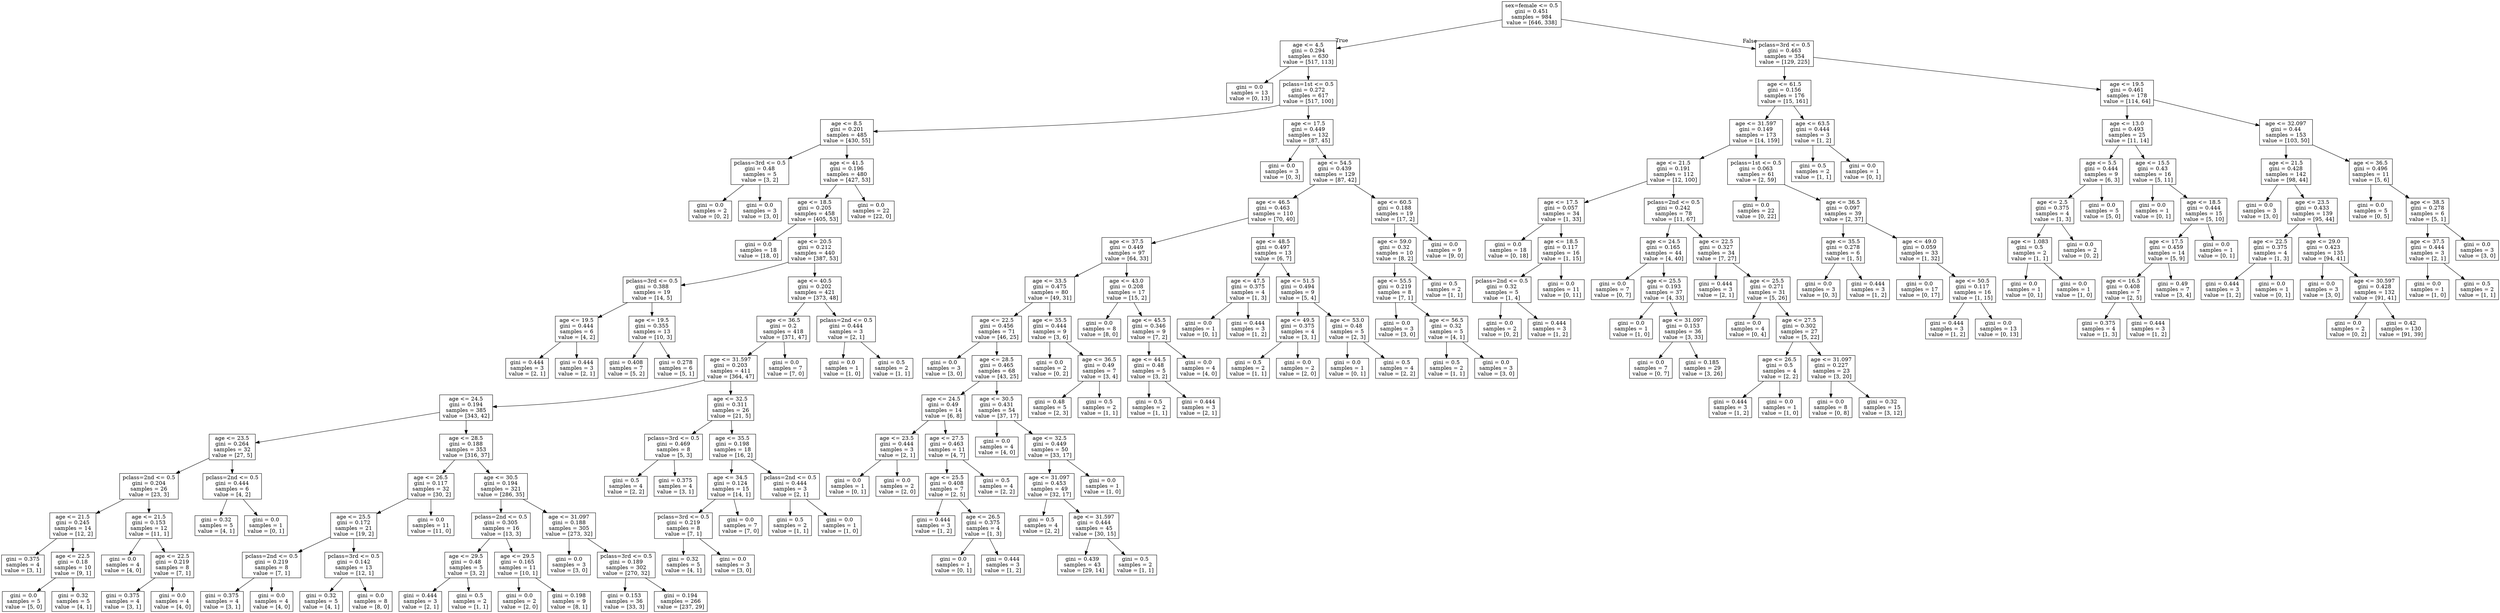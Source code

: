 digraph Tree {
node [shape=box] ;
0 [label="sex=female <= 0.5\ngini = 0.451\nsamples = 984\nvalue = [646, 338]"] ;
1 [label="age <= 4.5\ngini = 0.294\nsamples = 630\nvalue = [517, 113]"] ;
0 -> 1 [labeldistance=2.5, labelangle=45, headlabel="True"] ;
2 [label="gini = 0.0\nsamples = 13\nvalue = [0, 13]"] ;
1 -> 2 ;
3 [label="pclass=1st <= 0.5\ngini = 0.272\nsamples = 617\nvalue = [517, 100]"] ;
1 -> 3 ;
4 [label="age <= 8.5\ngini = 0.201\nsamples = 485\nvalue = [430, 55]"] ;
3 -> 4 ;
5 [label="pclass=3rd <= 0.5\ngini = 0.48\nsamples = 5\nvalue = [3, 2]"] ;
4 -> 5 ;
6 [label="gini = 0.0\nsamples = 2\nvalue = [0, 2]"] ;
5 -> 6 ;
7 [label="gini = 0.0\nsamples = 3\nvalue = [3, 0]"] ;
5 -> 7 ;
8 [label="age <= 41.5\ngini = 0.196\nsamples = 480\nvalue = [427, 53]"] ;
4 -> 8 ;
9 [label="age <= 18.5\ngini = 0.205\nsamples = 458\nvalue = [405, 53]"] ;
8 -> 9 ;
10 [label="gini = 0.0\nsamples = 18\nvalue = [18, 0]"] ;
9 -> 10 ;
11 [label="age <= 20.5\ngini = 0.212\nsamples = 440\nvalue = [387, 53]"] ;
9 -> 11 ;
12 [label="pclass=3rd <= 0.5\ngini = 0.388\nsamples = 19\nvalue = [14, 5]"] ;
11 -> 12 ;
13 [label="age <= 19.5\ngini = 0.444\nsamples = 6\nvalue = [4, 2]"] ;
12 -> 13 ;
14 [label="gini = 0.444\nsamples = 3\nvalue = [2, 1]"] ;
13 -> 14 ;
15 [label="gini = 0.444\nsamples = 3\nvalue = [2, 1]"] ;
13 -> 15 ;
16 [label="age <= 19.5\ngini = 0.355\nsamples = 13\nvalue = [10, 3]"] ;
12 -> 16 ;
17 [label="gini = 0.408\nsamples = 7\nvalue = [5, 2]"] ;
16 -> 17 ;
18 [label="gini = 0.278\nsamples = 6\nvalue = [5, 1]"] ;
16 -> 18 ;
19 [label="age <= 40.5\ngini = 0.202\nsamples = 421\nvalue = [373, 48]"] ;
11 -> 19 ;
20 [label="age <= 36.5\ngini = 0.2\nsamples = 418\nvalue = [371, 47]"] ;
19 -> 20 ;
21 [label="age <= 31.597\ngini = 0.203\nsamples = 411\nvalue = [364, 47]"] ;
20 -> 21 ;
22 [label="age <= 24.5\ngini = 0.194\nsamples = 385\nvalue = [343, 42]"] ;
21 -> 22 ;
23 [label="age <= 23.5\ngini = 0.264\nsamples = 32\nvalue = [27, 5]"] ;
22 -> 23 ;
24 [label="pclass=2nd <= 0.5\ngini = 0.204\nsamples = 26\nvalue = [23, 3]"] ;
23 -> 24 ;
25 [label="age <= 21.5\ngini = 0.245\nsamples = 14\nvalue = [12, 2]"] ;
24 -> 25 ;
26 [label="gini = 0.375\nsamples = 4\nvalue = [3, 1]"] ;
25 -> 26 ;
27 [label="age <= 22.5\ngini = 0.18\nsamples = 10\nvalue = [9, 1]"] ;
25 -> 27 ;
28 [label="gini = 0.0\nsamples = 5\nvalue = [5, 0]"] ;
27 -> 28 ;
29 [label="gini = 0.32\nsamples = 5\nvalue = [4, 1]"] ;
27 -> 29 ;
30 [label="age <= 21.5\ngini = 0.153\nsamples = 12\nvalue = [11, 1]"] ;
24 -> 30 ;
31 [label="gini = 0.0\nsamples = 4\nvalue = [4, 0]"] ;
30 -> 31 ;
32 [label="age <= 22.5\ngini = 0.219\nsamples = 8\nvalue = [7, 1]"] ;
30 -> 32 ;
33 [label="gini = 0.375\nsamples = 4\nvalue = [3, 1]"] ;
32 -> 33 ;
34 [label="gini = 0.0\nsamples = 4\nvalue = [4, 0]"] ;
32 -> 34 ;
35 [label="pclass=2nd <= 0.5\ngini = 0.444\nsamples = 6\nvalue = [4, 2]"] ;
23 -> 35 ;
36 [label="gini = 0.32\nsamples = 5\nvalue = [4, 1]"] ;
35 -> 36 ;
37 [label="gini = 0.0\nsamples = 1\nvalue = [0, 1]"] ;
35 -> 37 ;
38 [label="age <= 28.5\ngini = 0.188\nsamples = 353\nvalue = [316, 37]"] ;
22 -> 38 ;
39 [label="age <= 26.5\ngini = 0.117\nsamples = 32\nvalue = [30, 2]"] ;
38 -> 39 ;
40 [label="age <= 25.5\ngini = 0.172\nsamples = 21\nvalue = [19, 2]"] ;
39 -> 40 ;
41 [label="pclass=2nd <= 0.5\ngini = 0.219\nsamples = 8\nvalue = [7, 1]"] ;
40 -> 41 ;
42 [label="gini = 0.375\nsamples = 4\nvalue = [3, 1]"] ;
41 -> 42 ;
43 [label="gini = 0.0\nsamples = 4\nvalue = [4, 0]"] ;
41 -> 43 ;
44 [label="pclass=3rd <= 0.5\ngini = 0.142\nsamples = 13\nvalue = [12, 1]"] ;
40 -> 44 ;
45 [label="gini = 0.32\nsamples = 5\nvalue = [4, 1]"] ;
44 -> 45 ;
46 [label="gini = 0.0\nsamples = 8\nvalue = [8, 0]"] ;
44 -> 46 ;
47 [label="gini = 0.0\nsamples = 11\nvalue = [11, 0]"] ;
39 -> 47 ;
48 [label="age <= 30.5\ngini = 0.194\nsamples = 321\nvalue = [286, 35]"] ;
38 -> 48 ;
49 [label="pclass=2nd <= 0.5\ngini = 0.305\nsamples = 16\nvalue = [13, 3]"] ;
48 -> 49 ;
50 [label="age <= 29.5\ngini = 0.48\nsamples = 5\nvalue = [3, 2]"] ;
49 -> 50 ;
51 [label="gini = 0.444\nsamples = 3\nvalue = [2, 1]"] ;
50 -> 51 ;
52 [label="gini = 0.5\nsamples = 2\nvalue = [1, 1]"] ;
50 -> 52 ;
53 [label="age <= 29.5\ngini = 0.165\nsamples = 11\nvalue = [10, 1]"] ;
49 -> 53 ;
54 [label="gini = 0.0\nsamples = 2\nvalue = [2, 0]"] ;
53 -> 54 ;
55 [label="gini = 0.198\nsamples = 9\nvalue = [8, 1]"] ;
53 -> 55 ;
56 [label="age <= 31.097\ngini = 0.188\nsamples = 305\nvalue = [273, 32]"] ;
48 -> 56 ;
57 [label="gini = 0.0\nsamples = 3\nvalue = [3, 0]"] ;
56 -> 57 ;
58 [label="pclass=3rd <= 0.5\ngini = 0.189\nsamples = 302\nvalue = [270, 32]"] ;
56 -> 58 ;
59 [label="gini = 0.153\nsamples = 36\nvalue = [33, 3]"] ;
58 -> 59 ;
60 [label="gini = 0.194\nsamples = 266\nvalue = [237, 29]"] ;
58 -> 60 ;
61 [label="age <= 32.5\ngini = 0.311\nsamples = 26\nvalue = [21, 5]"] ;
21 -> 61 ;
62 [label="pclass=3rd <= 0.5\ngini = 0.469\nsamples = 8\nvalue = [5, 3]"] ;
61 -> 62 ;
63 [label="gini = 0.5\nsamples = 4\nvalue = [2, 2]"] ;
62 -> 63 ;
64 [label="gini = 0.375\nsamples = 4\nvalue = [3, 1]"] ;
62 -> 64 ;
65 [label="age <= 35.5\ngini = 0.198\nsamples = 18\nvalue = [16, 2]"] ;
61 -> 65 ;
66 [label="age <= 34.5\ngini = 0.124\nsamples = 15\nvalue = [14, 1]"] ;
65 -> 66 ;
67 [label="pclass=3rd <= 0.5\ngini = 0.219\nsamples = 8\nvalue = [7, 1]"] ;
66 -> 67 ;
68 [label="gini = 0.32\nsamples = 5\nvalue = [4, 1]"] ;
67 -> 68 ;
69 [label="gini = 0.0\nsamples = 3\nvalue = [3, 0]"] ;
67 -> 69 ;
70 [label="gini = 0.0\nsamples = 7\nvalue = [7, 0]"] ;
66 -> 70 ;
71 [label="pclass=2nd <= 0.5\ngini = 0.444\nsamples = 3\nvalue = [2, 1]"] ;
65 -> 71 ;
72 [label="gini = 0.5\nsamples = 2\nvalue = [1, 1]"] ;
71 -> 72 ;
73 [label="gini = 0.0\nsamples = 1\nvalue = [1, 0]"] ;
71 -> 73 ;
74 [label="gini = 0.0\nsamples = 7\nvalue = [7, 0]"] ;
20 -> 74 ;
75 [label="pclass=2nd <= 0.5\ngini = 0.444\nsamples = 3\nvalue = [2, 1]"] ;
19 -> 75 ;
76 [label="gini = 0.0\nsamples = 1\nvalue = [1, 0]"] ;
75 -> 76 ;
77 [label="gini = 0.5\nsamples = 2\nvalue = [1, 1]"] ;
75 -> 77 ;
78 [label="gini = 0.0\nsamples = 22\nvalue = [22, 0]"] ;
8 -> 78 ;
79 [label="age <= 17.5\ngini = 0.449\nsamples = 132\nvalue = [87, 45]"] ;
3 -> 79 ;
80 [label="gini = 0.0\nsamples = 3\nvalue = [0, 3]"] ;
79 -> 80 ;
81 [label="age <= 54.5\ngini = 0.439\nsamples = 129\nvalue = [87, 42]"] ;
79 -> 81 ;
82 [label="age <= 46.5\ngini = 0.463\nsamples = 110\nvalue = [70, 40]"] ;
81 -> 82 ;
83 [label="age <= 37.5\ngini = 0.449\nsamples = 97\nvalue = [64, 33]"] ;
82 -> 83 ;
84 [label="age <= 33.5\ngini = 0.475\nsamples = 80\nvalue = [49, 31]"] ;
83 -> 84 ;
85 [label="age <= 22.5\ngini = 0.456\nsamples = 71\nvalue = [46, 25]"] ;
84 -> 85 ;
86 [label="gini = 0.0\nsamples = 3\nvalue = [3, 0]"] ;
85 -> 86 ;
87 [label="age <= 28.5\ngini = 0.465\nsamples = 68\nvalue = [43, 25]"] ;
85 -> 87 ;
88 [label="age <= 24.5\ngini = 0.49\nsamples = 14\nvalue = [6, 8]"] ;
87 -> 88 ;
89 [label="age <= 23.5\ngini = 0.444\nsamples = 3\nvalue = [2, 1]"] ;
88 -> 89 ;
90 [label="gini = 0.0\nsamples = 1\nvalue = [0, 1]"] ;
89 -> 90 ;
91 [label="gini = 0.0\nsamples = 2\nvalue = [2, 0]"] ;
89 -> 91 ;
92 [label="age <= 27.5\ngini = 0.463\nsamples = 11\nvalue = [4, 7]"] ;
88 -> 92 ;
93 [label="age <= 25.5\ngini = 0.408\nsamples = 7\nvalue = [2, 5]"] ;
92 -> 93 ;
94 [label="gini = 0.444\nsamples = 3\nvalue = [1, 2]"] ;
93 -> 94 ;
95 [label="age <= 26.5\ngini = 0.375\nsamples = 4\nvalue = [1, 3]"] ;
93 -> 95 ;
96 [label="gini = 0.0\nsamples = 1\nvalue = [0, 1]"] ;
95 -> 96 ;
97 [label="gini = 0.444\nsamples = 3\nvalue = [1, 2]"] ;
95 -> 97 ;
98 [label="gini = 0.5\nsamples = 4\nvalue = [2, 2]"] ;
92 -> 98 ;
99 [label="age <= 30.5\ngini = 0.431\nsamples = 54\nvalue = [37, 17]"] ;
87 -> 99 ;
100 [label="gini = 0.0\nsamples = 4\nvalue = [4, 0]"] ;
99 -> 100 ;
101 [label="age <= 32.5\ngini = 0.449\nsamples = 50\nvalue = [33, 17]"] ;
99 -> 101 ;
102 [label="age <= 31.097\ngini = 0.453\nsamples = 49\nvalue = [32, 17]"] ;
101 -> 102 ;
103 [label="gini = 0.5\nsamples = 4\nvalue = [2, 2]"] ;
102 -> 103 ;
104 [label="age <= 31.597\ngini = 0.444\nsamples = 45\nvalue = [30, 15]"] ;
102 -> 104 ;
105 [label="gini = 0.439\nsamples = 43\nvalue = [29, 14]"] ;
104 -> 105 ;
106 [label="gini = 0.5\nsamples = 2\nvalue = [1, 1]"] ;
104 -> 106 ;
107 [label="gini = 0.0\nsamples = 1\nvalue = [1, 0]"] ;
101 -> 107 ;
108 [label="age <= 35.5\ngini = 0.444\nsamples = 9\nvalue = [3, 6]"] ;
84 -> 108 ;
109 [label="gini = 0.0\nsamples = 2\nvalue = [0, 2]"] ;
108 -> 109 ;
110 [label="age <= 36.5\ngini = 0.49\nsamples = 7\nvalue = [3, 4]"] ;
108 -> 110 ;
111 [label="gini = 0.48\nsamples = 5\nvalue = [2, 3]"] ;
110 -> 111 ;
112 [label="gini = 0.5\nsamples = 2\nvalue = [1, 1]"] ;
110 -> 112 ;
113 [label="age <= 43.0\ngini = 0.208\nsamples = 17\nvalue = [15, 2]"] ;
83 -> 113 ;
114 [label="gini = 0.0\nsamples = 8\nvalue = [8, 0]"] ;
113 -> 114 ;
115 [label="age <= 45.5\ngini = 0.346\nsamples = 9\nvalue = [7, 2]"] ;
113 -> 115 ;
116 [label="age <= 44.5\ngini = 0.48\nsamples = 5\nvalue = [3, 2]"] ;
115 -> 116 ;
117 [label="gini = 0.5\nsamples = 2\nvalue = [1, 1]"] ;
116 -> 117 ;
118 [label="gini = 0.444\nsamples = 3\nvalue = [2, 1]"] ;
116 -> 118 ;
119 [label="gini = 0.0\nsamples = 4\nvalue = [4, 0]"] ;
115 -> 119 ;
120 [label="age <= 48.5\ngini = 0.497\nsamples = 13\nvalue = [6, 7]"] ;
82 -> 120 ;
121 [label="age <= 47.5\ngini = 0.375\nsamples = 4\nvalue = [1, 3]"] ;
120 -> 121 ;
122 [label="gini = 0.0\nsamples = 1\nvalue = [0, 1]"] ;
121 -> 122 ;
123 [label="gini = 0.444\nsamples = 3\nvalue = [1, 2]"] ;
121 -> 123 ;
124 [label="age <= 51.5\ngini = 0.494\nsamples = 9\nvalue = [5, 4]"] ;
120 -> 124 ;
125 [label="age <= 49.5\ngini = 0.375\nsamples = 4\nvalue = [3, 1]"] ;
124 -> 125 ;
126 [label="gini = 0.5\nsamples = 2\nvalue = [1, 1]"] ;
125 -> 126 ;
127 [label="gini = 0.0\nsamples = 2\nvalue = [2, 0]"] ;
125 -> 127 ;
128 [label="age <= 53.0\ngini = 0.48\nsamples = 5\nvalue = [2, 3]"] ;
124 -> 128 ;
129 [label="gini = 0.0\nsamples = 1\nvalue = [0, 1]"] ;
128 -> 129 ;
130 [label="gini = 0.5\nsamples = 4\nvalue = [2, 2]"] ;
128 -> 130 ;
131 [label="age <= 60.5\ngini = 0.188\nsamples = 19\nvalue = [17, 2]"] ;
81 -> 131 ;
132 [label="age <= 59.0\ngini = 0.32\nsamples = 10\nvalue = [8, 2]"] ;
131 -> 132 ;
133 [label="age <= 55.5\ngini = 0.219\nsamples = 8\nvalue = [7, 1]"] ;
132 -> 133 ;
134 [label="gini = 0.0\nsamples = 3\nvalue = [3, 0]"] ;
133 -> 134 ;
135 [label="age <= 56.5\ngini = 0.32\nsamples = 5\nvalue = [4, 1]"] ;
133 -> 135 ;
136 [label="gini = 0.5\nsamples = 2\nvalue = [1, 1]"] ;
135 -> 136 ;
137 [label="gini = 0.0\nsamples = 3\nvalue = [3, 0]"] ;
135 -> 137 ;
138 [label="gini = 0.5\nsamples = 2\nvalue = [1, 1]"] ;
132 -> 138 ;
139 [label="gini = 0.0\nsamples = 9\nvalue = [9, 0]"] ;
131 -> 139 ;
140 [label="pclass=3rd <= 0.5\ngini = 0.463\nsamples = 354\nvalue = [129, 225]"] ;
0 -> 140 [labeldistance=2.5, labelangle=-45, headlabel="False"] ;
141 [label="age <= 61.5\ngini = 0.156\nsamples = 176\nvalue = [15, 161]"] ;
140 -> 141 ;
142 [label="age <= 31.597\ngini = 0.149\nsamples = 173\nvalue = [14, 159]"] ;
141 -> 142 ;
143 [label="age <= 21.5\ngini = 0.191\nsamples = 112\nvalue = [12, 100]"] ;
142 -> 143 ;
144 [label="age <= 17.5\ngini = 0.057\nsamples = 34\nvalue = [1, 33]"] ;
143 -> 144 ;
145 [label="gini = 0.0\nsamples = 18\nvalue = [0, 18]"] ;
144 -> 145 ;
146 [label="age <= 18.5\ngini = 0.117\nsamples = 16\nvalue = [1, 15]"] ;
144 -> 146 ;
147 [label="pclass=2nd <= 0.5\ngini = 0.32\nsamples = 5\nvalue = [1, 4]"] ;
146 -> 147 ;
148 [label="gini = 0.0\nsamples = 2\nvalue = [0, 2]"] ;
147 -> 148 ;
149 [label="gini = 0.444\nsamples = 3\nvalue = [1, 2]"] ;
147 -> 149 ;
150 [label="gini = 0.0\nsamples = 11\nvalue = [0, 11]"] ;
146 -> 150 ;
151 [label="pclass=2nd <= 0.5\ngini = 0.242\nsamples = 78\nvalue = [11, 67]"] ;
143 -> 151 ;
152 [label="age <= 24.5\ngini = 0.165\nsamples = 44\nvalue = [4, 40]"] ;
151 -> 152 ;
153 [label="gini = 0.0\nsamples = 7\nvalue = [0, 7]"] ;
152 -> 153 ;
154 [label="age <= 25.5\ngini = 0.193\nsamples = 37\nvalue = [4, 33]"] ;
152 -> 154 ;
155 [label="gini = 0.0\nsamples = 1\nvalue = [1, 0]"] ;
154 -> 155 ;
156 [label="age <= 31.097\ngini = 0.153\nsamples = 36\nvalue = [3, 33]"] ;
154 -> 156 ;
157 [label="gini = 0.0\nsamples = 7\nvalue = [0, 7]"] ;
156 -> 157 ;
158 [label="gini = 0.185\nsamples = 29\nvalue = [3, 26]"] ;
156 -> 158 ;
159 [label="age <= 22.5\ngini = 0.327\nsamples = 34\nvalue = [7, 27]"] ;
151 -> 159 ;
160 [label="gini = 0.444\nsamples = 3\nvalue = [2, 1]"] ;
159 -> 160 ;
161 [label="age <= 25.5\ngini = 0.271\nsamples = 31\nvalue = [5, 26]"] ;
159 -> 161 ;
162 [label="gini = 0.0\nsamples = 4\nvalue = [0, 4]"] ;
161 -> 162 ;
163 [label="age <= 27.5\ngini = 0.302\nsamples = 27\nvalue = [5, 22]"] ;
161 -> 163 ;
164 [label="age <= 26.5\ngini = 0.5\nsamples = 4\nvalue = [2, 2]"] ;
163 -> 164 ;
165 [label="gini = 0.444\nsamples = 3\nvalue = [1, 2]"] ;
164 -> 165 ;
166 [label="gini = 0.0\nsamples = 1\nvalue = [1, 0]"] ;
164 -> 166 ;
167 [label="age <= 31.097\ngini = 0.227\nsamples = 23\nvalue = [3, 20]"] ;
163 -> 167 ;
168 [label="gini = 0.0\nsamples = 8\nvalue = [0, 8]"] ;
167 -> 168 ;
169 [label="gini = 0.32\nsamples = 15\nvalue = [3, 12]"] ;
167 -> 169 ;
170 [label="pclass=1st <= 0.5\ngini = 0.063\nsamples = 61\nvalue = [2, 59]"] ;
142 -> 170 ;
171 [label="gini = 0.0\nsamples = 22\nvalue = [0, 22]"] ;
170 -> 171 ;
172 [label="age <= 36.5\ngini = 0.097\nsamples = 39\nvalue = [2, 37]"] ;
170 -> 172 ;
173 [label="age <= 35.5\ngini = 0.278\nsamples = 6\nvalue = [1, 5]"] ;
172 -> 173 ;
174 [label="gini = 0.0\nsamples = 3\nvalue = [0, 3]"] ;
173 -> 174 ;
175 [label="gini = 0.444\nsamples = 3\nvalue = [1, 2]"] ;
173 -> 175 ;
176 [label="age <= 49.0\ngini = 0.059\nsamples = 33\nvalue = [1, 32]"] ;
172 -> 176 ;
177 [label="gini = 0.0\nsamples = 17\nvalue = [0, 17]"] ;
176 -> 177 ;
178 [label="age <= 50.5\ngini = 0.117\nsamples = 16\nvalue = [1, 15]"] ;
176 -> 178 ;
179 [label="gini = 0.444\nsamples = 3\nvalue = [1, 2]"] ;
178 -> 179 ;
180 [label="gini = 0.0\nsamples = 13\nvalue = [0, 13]"] ;
178 -> 180 ;
181 [label="age <= 63.5\ngini = 0.444\nsamples = 3\nvalue = [1, 2]"] ;
141 -> 181 ;
182 [label="gini = 0.5\nsamples = 2\nvalue = [1, 1]"] ;
181 -> 182 ;
183 [label="gini = 0.0\nsamples = 1\nvalue = [0, 1]"] ;
181 -> 183 ;
184 [label="age <= 19.5\ngini = 0.461\nsamples = 178\nvalue = [114, 64]"] ;
140 -> 184 ;
185 [label="age <= 13.0\ngini = 0.493\nsamples = 25\nvalue = [11, 14]"] ;
184 -> 185 ;
186 [label="age <= 5.5\ngini = 0.444\nsamples = 9\nvalue = [6, 3]"] ;
185 -> 186 ;
187 [label="age <= 2.5\ngini = 0.375\nsamples = 4\nvalue = [1, 3]"] ;
186 -> 187 ;
188 [label="age <= 1.083\ngini = 0.5\nsamples = 2\nvalue = [1, 1]"] ;
187 -> 188 ;
189 [label="gini = 0.0\nsamples = 1\nvalue = [0, 1]"] ;
188 -> 189 ;
190 [label="gini = 0.0\nsamples = 1\nvalue = [1, 0]"] ;
188 -> 190 ;
191 [label="gini = 0.0\nsamples = 2\nvalue = [0, 2]"] ;
187 -> 191 ;
192 [label="gini = 0.0\nsamples = 5\nvalue = [5, 0]"] ;
186 -> 192 ;
193 [label="age <= 15.5\ngini = 0.43\nsamples = 16\nvalue = [5, 11]"] ;
185 -> 193 ;
194 [label="gini = 0.0\nsamples = 1\nvalue = [0, 1]"] ;
193 -> 194 ;
195 [label="age <= 18.5\ngini = 0.444\nsamples = 15\nvalue = [5, 10]"] ;
193 -> 195 ;
196 [label="age <= 17.5\ngini = 0.459\nsamples = 14\nvalue = [5, 9]"] ;
195 -> 196 ;
197 [label="age <= 16.5\ngini = 0.408\nsamples = 7\nvalue = [2, 5]"] ;
196 -> 197 ;
198 [label="gini = 0.375\nsamples = 4\nvalue = [1, 3]"] ;
197 -> 198 ;
199 [label="gini = 0.444\nsamples = 3\nvalue = [1, 2]"] ;
197 -> 199 ;
200 [label="gini = 0.49\nsamples = 7\nvalue = [3, 4]"] ;
196 -> 200 ;
201 [label="gini = 0.0\nsamples = 1\nvalue = [0, 1]"] ;
195 -> 201 ;
202 [label="age <= 32.097\ngini = 0.44\nsamples = 153\nvalue = [103, 50]"] ;
184 -> 202 ;
203 [label="age <= 21.5\ngini = 0.428\nsamples = 142\nvalue = [98, 44]"] ;
202 -> 203 ;
204 [label="gini = 0.0\nsamples = 3\nvalue = [3, 0]"] ;
203 -> 204 ;
205 [label="age <= 23.5\ngini = 0.433\nsamples = 139\nvalue = [95, 44]"] ;
203 -> 205 ;
206 [label="age <= 22.5\ngini = 0.375\nsamples = 4\nvalue = [1, 3]"] ;
205 -> 206 ;
207 [label="gini = 0.444\nsamples = 3\nvalue = [1, 2]"] ;
206 -> 207 ;
208 [label="gini = 0.0\nsamples = 1\nvalue = [0, 1]"] ;
206 -> 208 ;
209 [label="age <= 29.0\ngini = 0.423\nsamples = 135\nvalue = [94, 41]"] ;
205 -> 209 ;
210 [label="gini = 0.0\nsamples = 3\nvalue = [3, 0]"] ;
209 -> 210 ;
211 [label="age <= 30.597\ngini = 0.428\nsamples = 132\nvalue = [91, 41]"] ;
209 -> 211 ;
212 [label="gini = 0.0\nsamples = 2\nvalue = [0, 2]"] ;
211 -> 212 ;
213 [label="gini = 0.42\nsamples = 130\nvalue = [91, 39]"] ;
211 -> 213 ;
214 [label="age <= 36.5\ngini = 0.496\nsamples = 11\nvalue = [5, 6]"] ;
202 -> 214 ;
215 [label="gini = 0.0\nsamples = 5\nvalue = [0, 5]"] ;
214 -> 215 ;
216 [label="age <= 38.5\ngini = 0.278\nsamples = 6\nvalue = [5, 1]"] ;
214 -> 216 ;
217 [label="age <= 37.5\ngini = 0.444\nsamples = 3\nvalue = [2, 1]"] ;
216 -> 217 ;
218 [label="gini = 0.0\nsamples = 1\nvalue = [1, 0]"] ;
217 -> 218 ;
219 [label="gini = 0.5\nsamples = 2\nvalue = [1, 1]"] ;
217 -> 219 ;
220 [label="gini = 0.0\nsamples = 3\nvalue = [3, 0]"] ;
216 -> 220 ;
}